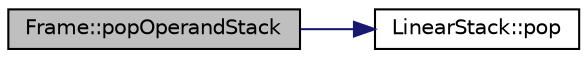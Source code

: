 digraph "Frame::popOperandStack"
{
 // LATEX_PDF_SIZE
  edge [fontname="Helvetica",fontsize="10",labelfontname="Helvetica",labelfontsize="10"];
  node [fontname="Helvetica",fontsize="10",shape=record];
  rankdir="LR";
  Node1 [label="Frame::popOperandStack",height=0.2,width=0.4,color="black", fillcolor="grey75", style="filled", fontcolor="black",tooltip=" "];
  Node1 -> Node2 [color="midnightblue",fontsize="10",style="solid",fontname="Helvetica"];
  Node2 [label="LinearStack::pop",height=0.2,width=0.4,color="black", fillcolor="white", style="filled",URL="$class_linear_stack.html#aa18d8e72f505a2de25318f3c3ee4a870",tooltip=" "];
}
